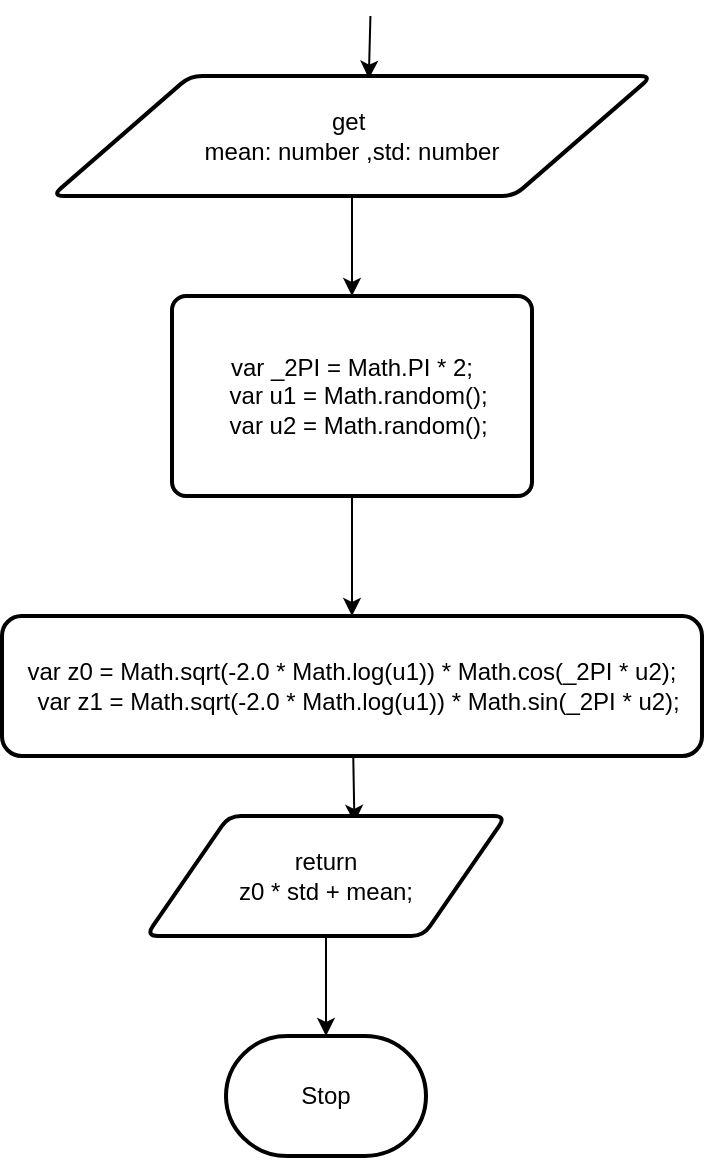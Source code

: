 <mxfile>
    <diagram id="i6fuHRE0Zn5LLdcXLQjB" name="Page-1">
        <mxGraphModel dx="694" dy="495" grid="1" gridSize="10" guides="1" tooltips="1" connect="1" arrows="1" fold="1" page="1" pageScale="1" pageWidth="850" pageHeight="1100" math="0" shadow="0">
            <root>
                <mxCell id="0"/>
                <mxCell id="1" parent="0"/>
                <mxCell id="2" style="edgeStyle=none;html=1;entryX=0.528;entryY=0.022;entryDx=0;entryDy=0;entryPerimeter=0;" edge="1" parent="1" target="4">
                    <mxGeometry relative="1" as="geometry">
                        <mxPoint x="369.22" y="68.44" as="targetPoint"/>
                        <mxPoint x="364.217" y="30" as="sourcePoint"/>
                    </mxGeometry>
                </mxCell>
                <mxCell id="3" style="edgeStyle=none;html=1;entryX=0.5;entryY=0;entryDx=0;entryDy=0;" edge="1" parent="1" source="4" target="6">
                    <mxGeometry relative="1" as="geometry">
                        <mxPoint x="355" y="160" as="targetPoint"/>
                    </mxGeometry>
                </mxCell>
                <mxCell id="4" value="get&amp;nbsp;&lt;br&gt;mean: number ,std: number" style="shape=parallelogram;html=1;strokeWidth=2;perimeter=parallelogramPerimeter;whiteSpace=wrap;rounded=1;arcSize=12;size=0.23;" vertex="1" parent="1">
                    <mxGeometry x="205" y="60" width="300" height="60" as="geometry"/>
                </mxCell>
                <mxCell id="5" value="" style="edgeStyle=none;html=1;" edge="1" parent="1" source="6" target="8">
                    <mxGeometry relative="1" as="geometry"/>
                </mxCell>
                <mxCell id="6" value="&lt;div&gt;var _2PI = Math.PI * 2;&lt;/div&gt;&lt;div&gt;&amp;nbsp; var u1 = Math.random();&lt;/div&gt;&lt;div&gt;&amp;nbsp; var u2 = Math.random();&lt;/div&gt;" style="rounded=1;whiteSpace=wrap;html=1;absoluteArcSize=1;arcSize=14;strokeWidth=2;" vertex="1" parent="1">
                    <mxGeometry x="265" y="170" width="180" height="100" as="geometry"/>
                </mxCell>
                <mxCell id="7" style="edgeStyle=none;html=1;entryX=0.579;entryY=0.057;entryDx=0;entryDy=0;entryPerimeter=0;" edge="1" parent="1" source="8" target="10">
                    <mxGeometry relative="1" as="geometry"/>
                </mxCell>
                <mxCell id="8" value="&lt;div&gt;var z0 = Math.sqrt(-2.0 * Math.log(u1)) * Math.cos(_2PI * u2);&lt;/div&gt;&lt;div&gt;&amp;nbsp; var z1 = Math.sqrt(-2.0 * Math.log(u1)) * Math.sin(_2PI * u2);&lt;/div&gt;" style="rounded=1;whiteSpace=wrap;html=1;arcSize=14;strokeWidth=2;" vertex="1" parent="1">
                    <mxGeometry x="180" y="330" width="350" height="70" as="geometry"/>
                </mxCell>
                <mxCell id="9" style="edgeStyle=none;html=1;entryX=0.5;entryY=0;entryDx=0;entryDy=0;entryPerimeter=0;" edge="1" parent="1" source="10" target="11">
                    <mxGeometry relative="1" as="geometry">
                        <mxPoint x="342" y="540" as="targetPoint"/>
                    </mxGeometry>
                </mxCell>
                <mxCell id="10" value="return&lt;br&gt;z0 * std + mean;" style="shape=parallelogram;html=1;strokeWidth=2;perimeter=parallelogramPerimeter;whiteSpace=wrap;rounded=1;arcSize=12;size=0.23;" vertex="1" parent="1">
                    <mxGeometry x="252" y="430" width="180" height="60" as="geometry"/>
                </mxCell>
                <mxCell id="11" value="Stop" style="strokeWidth=2;html=1;shape=mxgraph.flowchart.terminator;whiteSpace=wrap;" vertex="1" parent="1">
                    <mxGeometry x="292" y="540" width="100" height="60" as="geometry"/>
                </mxCell>
            </root>
        </mxGraphModel>
    </diagram>
</mxfile>